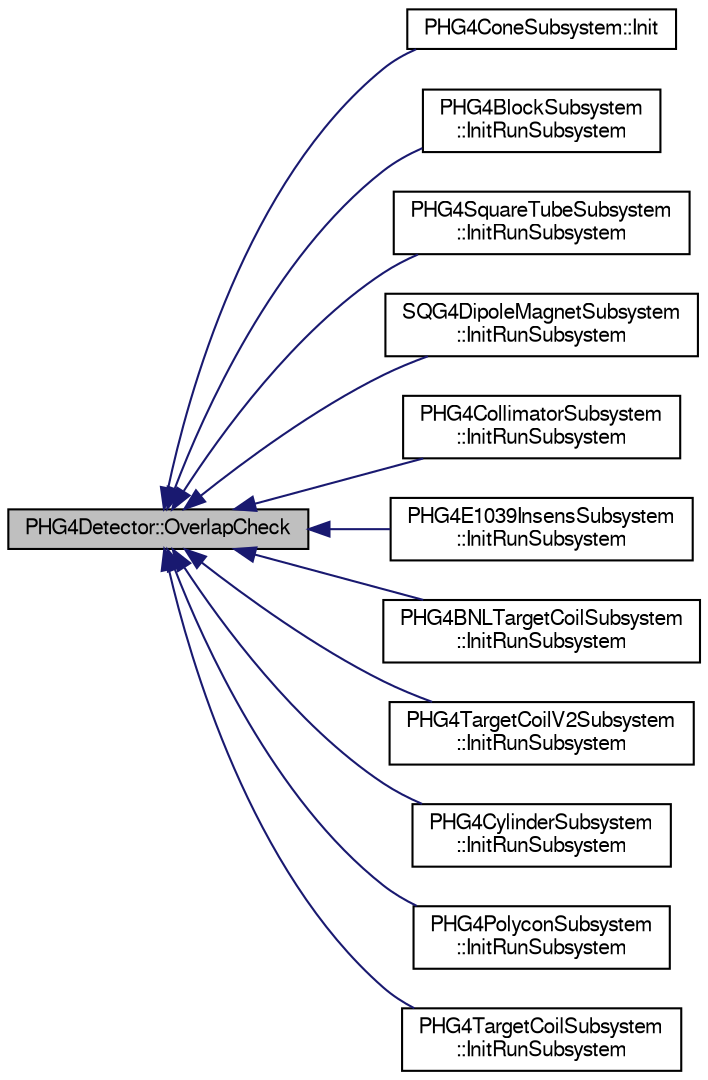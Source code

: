 digraph "PHG4Detector::OverlapCheck"
{
  bgcolor="transparent";
  edge [fontname="FreeSans",fontsize="10",labelfontname="FreeSans",labelfontsize="10"];
  node [fontname="FreeSans",fontsize="10",shape=record];
  rankdir="LR";
  Node1 [label="PHG4Detector::OverlapCheck",height=0.2,width=0.4,color="black", fillcolor="grey75", style="filled" fontcolor="black"];
  Node1 -> Node2 [dir="back",color="midnightblue",fontsize="10",style="solid",fontname="FreeSans"];
  Node2 [label="PHG4ConeSubsystem::Init",height=0.2,width=0.4,color="black",URL="$d8/d6e/classPHG4ConeSubsystem.html#ad28af91002a876e0061806c3c73e4cd1",tooltip="init "];
  Node1 -> Node3 [dir="back",color="midnightblue",fontsize="10",style="solid",fontname="FreeSans"];
  Node3 [label="PHG4BlockSubsystem\l::InitRunSubsystem",height=0.2,width=0.4,color="black",URL="$df/d14/classPHG4BlockSubsystem.html#ac0d173351f388609274a5105753746c3",tooltip="InitRunSubsystem. "];
  Node1 -> Node4 [dir="back",color="midnightblue",fontsize="10",style="solid",fontname="FreeSans"];
  Node4 [label="PHG4SquareTubeSubsystem\l::InitRunSubsystem",height=0.2,width=0.4,color="black",URL="$d4/d2d/classPHG4SquareTubeSubsystem.html#a5b92b85e8435b833679496938bc6c4d8",tooltip="InitRunSubsystem. "];
  Node1 -> Node5 [dir="back",color="midnightblue",fontsize="10",style="solid",fontname="FreeSans"];
  Node5 [label="SQG4DipoleMagnetSubsystem\l::InitRunSubsystem",height=0.2,width=0.4,color="black",URL="$dc/d3f/classSQG4DipoleMagnetSubsystem.html#ad00f117a06a70051c1fa87e9f45661f4",tooltip="InitRunSubsystem. "];
  Node1 -> Node6 [dir="back",color="midnightblue",fontsize="10",style="solid",fontname="FreeSans"];
  Node6 [label="PHG4CollimatorSubsystem\l::InitRunSubsystem",height=0.2,width=0.4,color="black",URL="$de/d78/classPHG4CollimatorSubsystem.html#a92f9e8f0d2891f34d9a638a76577a6b2",tooltip="InitRunSubsystem. "];
  Node1 -> Node7 [dir="back",color="midnightblue",fontsize="10",style="solid",fontname="FreeSans"];
  Node7 [label="PHG4E1039InsensSubsystem\l::InitRunSubsystem",height=0.2,width=0.4,color="black",URL="$d9/d43/classPHG4E1039InsensSubsystem.html#a5b33838350511d45e3d69556ae38d3c4",tooltip="InitRunSubsystem. "];
  Node1 -> Node8 [dir="back",color="midnightblue",fontsize="10",style="solid",fontname="FreeSans"];
  Node8 [label="PHG4BNLTargetCoilSubsystem\l::InitRunSubsystem",height=0.2,width=0.4,color="black",URL="$d9/df7/classPHG4BNLTargetCoilSubsystem.html#a51eacfee4ecd504d8a424baa292de510",tooltip="init runwise stuff "];
  Node1 -> Node9 [dir="back",color="midnightblue",fontsize="10",style="solid",fontname="FreeSans"];
  Node9 [label="PHG4TargetCoilV2Subsystem\l::InitRunSubsystem",height=0.2,width=0.4,color="black",URL="$db/ddf/classPHG4TargetCoilV2Subsystem.html#a90105993fc507bc86e1605a1ea0f5b28",tooltip="init runwise stuff "];
  Node1 -> Node10 [dir="back",color="midnightblue",fontsize="10",style="solid",fontname="FreeSans"];
  Node10 [label="PHG4CylinderSubsystem\l::InitRunSubsystem",height=0.2,width=0.4,color="black",URL="$db/dc5/classPHG4CylinderSubsystem.html#a034cd0c643ec03070dcaf5f3bae175e0",tooltip="init runwise stuff "];
  Node1 -> Node11 [dir="back",color="midnightblue",fontsize="10",style="solid",fontname="FreeSans"];
  Node11 [label="PHG4PolyconSubsystem\l::InitRunSubsystem",height=0.2,width=0.4,color="black",URL="$d6/d12/classPHG4PolyconSubsystem.html#aaeebd3d4f0dc15785098c0dcb44b6740",tooltip="init runwise stuff "];
  Node1 -> Node12 [dir="back",color="midnightblue",fontsize="10",style="solid",fontname="FreeSans"];
  Node12 [label="PHG4TargetCoilSubsystem\l::InitRunSubsystem",height=0.2,width=0.4,color="black",URL="$d8/d86/classPHG4TargetCoilSubsystem.html#ab2523afc854bd0070f5de6bd2448664e",tooltip="init runwise stuff "];
}
